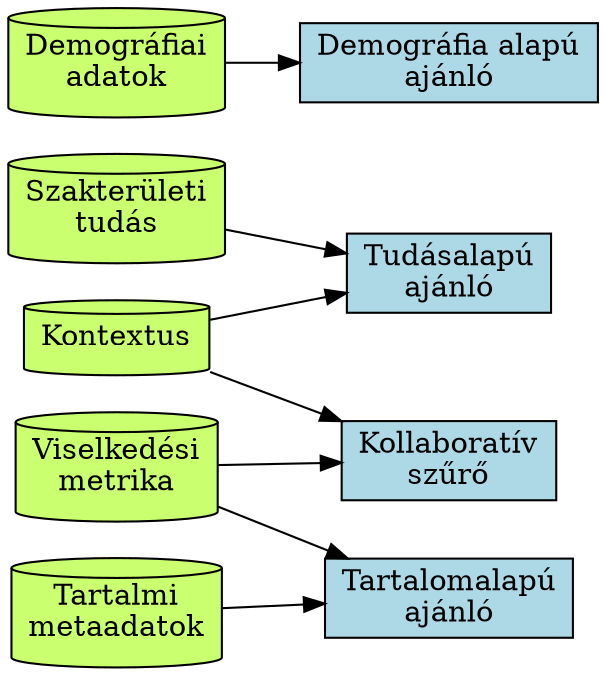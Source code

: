 digraph recommender {
    graph [dpi=300]
    rankdir="LR"

    domain [label="Szakterületi\ntudás", shape="cylinder", style="filled", fillcolor="darkolivegreen1"]
    content [label="Tartalmi\nmetaadatok", shape="cylinder", style="filled", fillcolor="darkolivegreen1"]
    behavior [label="Viselkedési\nmetrika", shape="cylinder", style="filled", fillcolor="darkolivegreen1"]
    demography [label="Demográfiai\nadatok", shape="cylinder", style="filled", fillcolor="darkolivegreen1"]
    context [label="Kontextus", shape="cylinder", style="filled", fillcolor="darkolivegreen1"]

    knowledge_recommender [label="Tudásalapú\najánló", shape="rectangle", style="filled", fillcolor="lightblue"]
    content_recommender [label="Tartalomalapú\najánló", shape="rectangle", style="filled", fillcolor="lightblue"]
    collab_recommender [label="Kollaboratív\nszűrő", shape="rectangle", style="filled", fillcolor="lightblue"]
    demographic_recommender [label="Demográfia alapú\najánló", shape="rectangle", style="filled", fillcolor="lightblue"]

    domain -> knowledge_recommender
    content -> content_recommender
    behavior -> content_recommender
    behavior -> collab_recommender
    demography -> demographic_recommender
    context -> knowledge_recommender
    context -> collab_recommender
}
